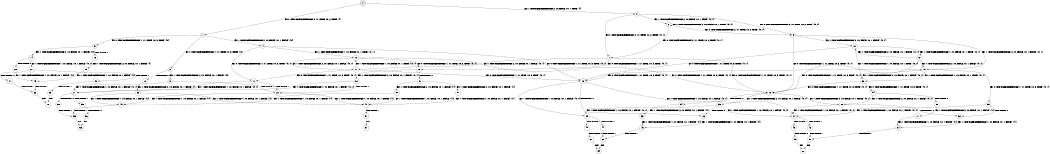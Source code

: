 digraph BCG {
size = "7, 10.5";
center = TRUE;
node [shape = circle];
0 [peripheries = 2];
0 -> 1 [label = "EX !0 !ATOMIC_EXCH_BRANCH (2, +1, TRUE, +0, 2, TRUE) !{}"];
0 -> 2 [label = "EX !1 !ATOMIC_EXCH_BRANCH (2, +0, FALSE, +0, 1, TRUE) !{}"];
1 -> 3 [label = "EX !0 !ATOMIC_EXCH_BRANCH (1, +1, TRUE, +0, 3, TRUE) !{0}"];
1 -> 4 [label = "EX !1 !ATOMIC_EXCH_BRANCH (2, +0, FALSE, +0, 1, FALSE) !{0}"];
1 -> 5 [label = "EX !0 !ATOMIC_EXCH_BRANCH (1, +1, TRUE, +0, 3, TRUE) !{0}"];
2 -> 6 [label = "EX !1 !ATOMIC_EXCH_BRANCH (2, +0, FALSE, +0, 1, TRUE) !{0, 1}"];
2 -> 7 [label = "EX !0 !ATOMIC_EXCH_BRANCH (2, +1, TRUE, +0, 2, TRUE) !{0, 1}"];
2 -> 8 [label = "EX !0 !ATOMIC_EXCH_BRANCH (2, +1, TRUE, +0, 2, TRUE) !{0, 1}"];
3 -> 9 [label = "EX !1 !ATOMIC_EXCH_BRANCH (2, +0, FALSE, +0, 1, FALSE) !{0}"];
3 -> 10 [label = "TERMINATE !0"];
4 -> 11 [label = "EX !0 !ATOMIC_EXCH_BRANCH (1, +1, TRUE, +0, 3, TRUE) !{0, 1}"];
4 -> 12 [label = "EX !1 !ATOMIC_EXCH_BRANCH (1, +0, FALSE, +0, 1, TRUE) !{0, 1}"];
4 -> 13 [label = "EX !0 !ATOMIC_EXCH_BRANCH (1, +1, TRUE, +0, 3, TRUE) !{0, 1}"];
5 -> 14 [label = "EX !1 !ATOMIC_EXCH_BRANCH (2, +0, FALSE, +0, 1, FALSE) !{0}"];
5 -> 15 [label = "TERMINATE !0"];
6 -> 6 [label = "EX !1 !ATOMIC_EXCH_BRANCH (2, +0, FALSE, +0, 1, TRUE) !{0, 1}"];
6 -> 7 [label = "EX !0 !ATOMIC_EXCH_BRANCH (2, +1, TRUE, +0, 2, TRUE) !{0, 1}"];
6 -> 8 [label = "EX !0 !ATOMIC_EXCH_BRANCH (2, +1, TRUE, +0, 2, TRUE) !{0, 1}"];
7 -> 16 [label = "EX !0 !ATOMIC_EXCH_BRANCH (1, +1, TRUE, +0, 3, TRUE) !{0, 1}"];
7 -> 17 [label = "EX !1 !ATOMIC_EXCH_BRANCH (2, +0, FALSE, +0, 1, FALSE) !{0, 1}"];
7 -> 18 [label = "EX !0 !ATOMIC_EXCH_BRANCH (1, +1, TRUE, +0, 3, TRUE) !{0, 1}"];
8 -> 19 [label = "EX !1 !ATOMIC_EXCH_BRANCH (2, +0, FALSE, +0, 1, FALSE) !{0, 1}"];
8 -> 18 [label = "EX !0 !ATOMIC_EXCH_BRANCH (1, +1, TRUE, +0, 3, TRUE) !{0, 1}"];
8 -> 20 [label = "EX !1 !ATOMIC_EXCH_BRANCH (2, +0, FALSE, +0, 1, FALSE) !{0, 1}"];
9 -> 21 [label = "EX !1 !ATOMIC_EXCH_BRANCH (1, +0, FALSE, +0, 1, FALSE) !{0, 1}"];
9 -> 22 [label = "TERMINATE !0"];
10 -> 23 [label = "EX !1 !ATOMIC_EXCH_BRANCH (2, +0, FALSE, +0, 1, FALSE) !{}"];
11 -> 21 [label = "EX !1 !ATOMIC_EXCH_BRANCH (1, +0, FALSE, +0, 1, FALSE) !{0, 1}"];
11 -> 22 [label = "TERMINATE !0"];
12 -> 16 [label = "EX !0 !ATOMIC_EXCH_BRANCH (1, +1, TRUE, +0, 3, TRUE) !{0, 1}"];
12 -> 17 [label = "EX !1 !ATOMIC_EXCH_BRANCH (2, +0, FALSE, +0, 1, FALSE) !{0, 1}"];
12 -> 18 [label = "EX !0 !ATOMIC_EXCH_BRANCH (1, +1, TRUE, +0, 3, TRUE) !{0, 1}"];
13 -> 24 [label = "EX !1 !ATOMIC_EXCH_BRANCH (1, +0, FALSE, +0, 1, FALSE) !{0, 1}"];
13 -> 25 [label = "EX !1 !ATOMIC_EXCH_BRANCH (1, +0, FALSE, +0, 1, FALSE) !{0, 1}"];
13 -> 26 [label = "TERMINATE !0"];
14 -> 27 [label = "EX !1 !ATOMIC_EXCH_BRANCH (1, +0, FALSE, +0, 1, FALSE) !{0, 1}"];
14 -> 28 [label = "TERMINATE !0"];
15 -> 29 [label = "EX !1 !ATOMIC_EXCH_BRANCH (2, +0, FALSE, +0, 1, FALSE) !{}"];
16 -> 30 [label = "EX !1 !ATOMIC_EXCH_BRANCH (2, +0, FALSE, +0, 1, FALSE) !{0, 1}"];
16 -> 31 [label = "TERMINATE !0"];
17 -> 11 [label = "EX !0 !ATOMIC_EXCH_BRANCH (1, +1, TRUE, +0, 3, TRUE) !{0, 1}"];
17 -> 12 [label = "EX !1 !ATOMIC_EXCH_BRANCH (1, +0, FALSE, +0, 1, TRUE) !{0, 1}"];
17 -> 13 [label = "EX !0 !ATOMIC_EXCH_BRANCH (1, +1, TRUE, +0, 3, TRUE) !{0, 1}"];
18 -> 32 [label = "EX !1 !ATOMIC_EXCH_BRANCH (2, +0, FALSE, +0, 1, FALSE) !{0, 1}"];
18 -> 33 [label = "EX !1 !ATOMIC_EXCH_BRANCH (2, +0, FALSE, +0, 1, FALSE) !{0, 1}"];
18 -> 34 [label = "TERMINATE !0"];
19 -> 35 [label = "EX !0 !ATOMIC_EXCH_BRANCH (1, +1, TRUE, +0, 3, TRUE) !{0, 1}"];
19 -> 36 [label = "EX !1 !ATOMIC_EXCH_BRANCH (1, +0, FALSE, +0, 1, TRUE) !{0, 1}"];
19 -> 13 [label = "EX !0 !ATOMIC_EXCH_BRANCH (1, +1, TRUE, +0, 3, TRUE) !{0, 1}"];
20 -> 36 [label = "EX !1 !ATOMIC_EXCH_BRANCH (1, +0, FALSE, +0, 1, TRUE) !{0, 1}"];
20 -> 13 [label = "EX !0 !ATOMIC_EXCH_BRANCH (1, +1, TRUE, +0, 3, TRUE) !{0, 1}"];
20 -> 37 [label = "EX !1 !ATOMIC_EXCH_BRANCH (1, +0, FALSE, +0, 1, TRUE) !{0, 1}"];
21 -> 38 [label = "TERMINATE !0"];
21 -> 39 [label = "TERMINATE !1"];
22 -> 40 [label = "EX !1 !ATOMIC_EXCH_BRANCH (1, +0, FALSE, +0, 1, FALSE) !{1}"];
22 -> 41 [label = "EX !1 !ATOMIC_EXCH_BRANCH (1, +0, FALSE, +0, 1, FALSE) !{1}"];
23 -> 40 [label = "EX !1 !ATOMIC_EXCH_BRANCH (1, +0, FALSE, +0, 1, FALSE) !{1}"];
23 -> 41 [label = "EX !1 !ATOMIC_EXCH_BRANCH (1, +0, FALSE, +0, 1, FALSE) !{1}"];
24 -> 42 [label = "TERMINATE !0"];
24 -> 43 [label = "TERMINATE !1"];
25 -> 44 [label = "TERMINATE !0"];
25 -> 45 [label = "TERMINATE !1"];
26 -> 46 [label = "EX !1 !ATOMIC_EXCH_BRANCH (1, +0, FALSE, +0, 1, FALSE) !{1}"];
27 -> 47 [label = "TERMINATE !0"];
27 -> 48 [label = "TERMINATE !1"];
28 -> 49 [label = "EX !1 !ATOMIC_EXCH_BRANCH (1, +0, FALSE, +0, 1, FALSE) !{1}"];
29 -> 49 [label = "EX !1 !ATOMIC_EXCH_BRANCH (1, +0, FALSE, +0, 1, FALSE) !{1}"];
30 -> 21 [label = "EX !1 !ATOMIC_EXCH_BRANCH (1, +0, FALSE, +0, 1, FALSE) !{0, 1}"];
30 -> 22 [label = "TERMINATE !0"];
31 -> 50 [label = "EX !1 !ATOMIC_EXCH_BRANCH (2, +0, FALSE, +0, 1, FALSE) !{1}"];
31 -> 51 [label = "EX !1 !ATOMIC_EXCH_BRANCH (2, +0, FALSE, +0, 1, FALSE) !{1}"];
32 -> 24 [label = "EX !1 !ATOMIC_EXCH_BRANCH (1, +0, FALSE, +0, 1, FALSE) !{0, 1}"];
32 -> 52 [label = "TERMINATE !0"];
33 -> 24 [label = "EX !1 !ATOMIC_EXCH_BRANCH (1, +0, FALSE, +0, 1, FALSE) !{0, 1}"];
33 -> 25 [label = "EX !1 !ATOMIC_EXCH_BRANCH (1, +0, FALSE, +0, 1, FALSE) !{0, 1}"];
33 -> 26 [label = "TERMINATE !0"];
34 -> 53 [label = "EX !1 !ATOMIC_EXCH_BRANCH (2, +0, FALSE, +0, 1, FALSE) !{1}"];
35 -> 24 [label = "EX !1 !ATOMIC_EXCH_BRANCH (1, +0, FALSE, +0, 1, FALSE) !{0, 1}"];
35 -> 52 [label = "TERMINATE !0"];
36 -> 54 [label = "EX !0 !ATOMIC_EXCH_BRANCH (1, +1, TRUE, +0, 3, TRUE) !{0, 1}"];
36 -> 19 [label = "EX !1 !ATOMIC_EXCH_BRANCH (2, +0, FALSE, +0, 1, FALSE) !{0, 1}"];
36 -> 18 [label = "EX !0 !ATOMIC_EXCH_BRANCH (1, +1, TRUE, +0, 3, TRUE) !{0, 1}"];
37 -> 19 [label = "EX !1 !ATOMIC_EXCH_BRANCH (2, +0, FALSE, +0, 1, FALSE) !{0, 1}"];
37 -> 18 [label = "EX !0 !ATOMIC_EXCH_BRANCH (1, +1, TRUE, +0, 3, TRUE) !{0, 1}"];
37 -> 20 [label = "EX !1 !ATOMIC_EXCH_BRANCH (2, +0, FALSE, +0, 1, FALSE) !{0, 1}"];
38 -> 55 [label = "TERMINATE !1"];
39 -> 56 [label = "TERMINATE !0"];
40 -> 55 [label = "TERMINATE !1"];
41 -> 57 [label = "TERMINATE !1"];
42 -> 58 [label = "TERMINATE !1"];
43 -> 59 [label = "TERMINATE !0"];
44 -> 60 [label = "TERMINATE !1"];
45 -> 61 [label = "TERMINATE !0"];
46 -> 60 [label = "TERMINATE !1"];
47 -> 62 [label = "TERMINATE !1"];
48 -> 63 [label = "TERMINATE !0"];
49 -> 62 [label = "TERMINATE !1"];
50 -> 40 [label = "EX !1 !ATOMIC_EXCH_BRANCH (1, +0, FALSE, +0, 1, FALSE) !{1}"];
50 -> 41 [label = "EX !1 !ATOMIC_EXCH_BRANCH (1, +0, FALSE, +0, 1, FALSE) !{1}"];
51 -> 41 [label = "EX !1 !ATOMIC_EXCH_BRANCH (1, +0, FALSE, +0, 1, FALSE) !{1}"];
52 -> 64 [label = "EX !1 !ATOMIC_EXCH_BRANCH (1, +0, FALSE, +0, 1, FALSE) !{1}"];
53 -> 46 [label = "EX !1 !ATOMIC_EXCH_BRANCH (1, +0, FALSE, +0, 1, FALSE) !{1}"];
54 -> 32 [label = "EX !1 !ATOMIC_EXCH_BRANCH (2, +0, FALSE, +0, 1, FALSE) !{0, 1}"];
54 -> 65 [label = "TERMINATE !0"];
55 -> 66 [label = "exit"];
56 -> 66 [label = "exit"];
57 -> 67 [label = "exit"];
58 -> 68 [label = "exit"];
59 -> 68 [label = "exit"];
60 -> 69 [label = "exit"];
61 -> 69 [label = "exit"];
62 -> 70 [label = "exit"];
63 -> 70 [label = "exit"];
64 -> 58 [label = "TERMINATE !1"];
65 -> 71 [label = "EX !1 !ATOMIC_EXCH_BRANCH (2, +0, FALSE, +0, 1, FALSE) !{1}"];
71 -> 64 [label = "EX !1 !ATOMIC_EXCH_BRANCH (1, +0, FALSE, +0, 1, FALSE) !{1}"];
}
